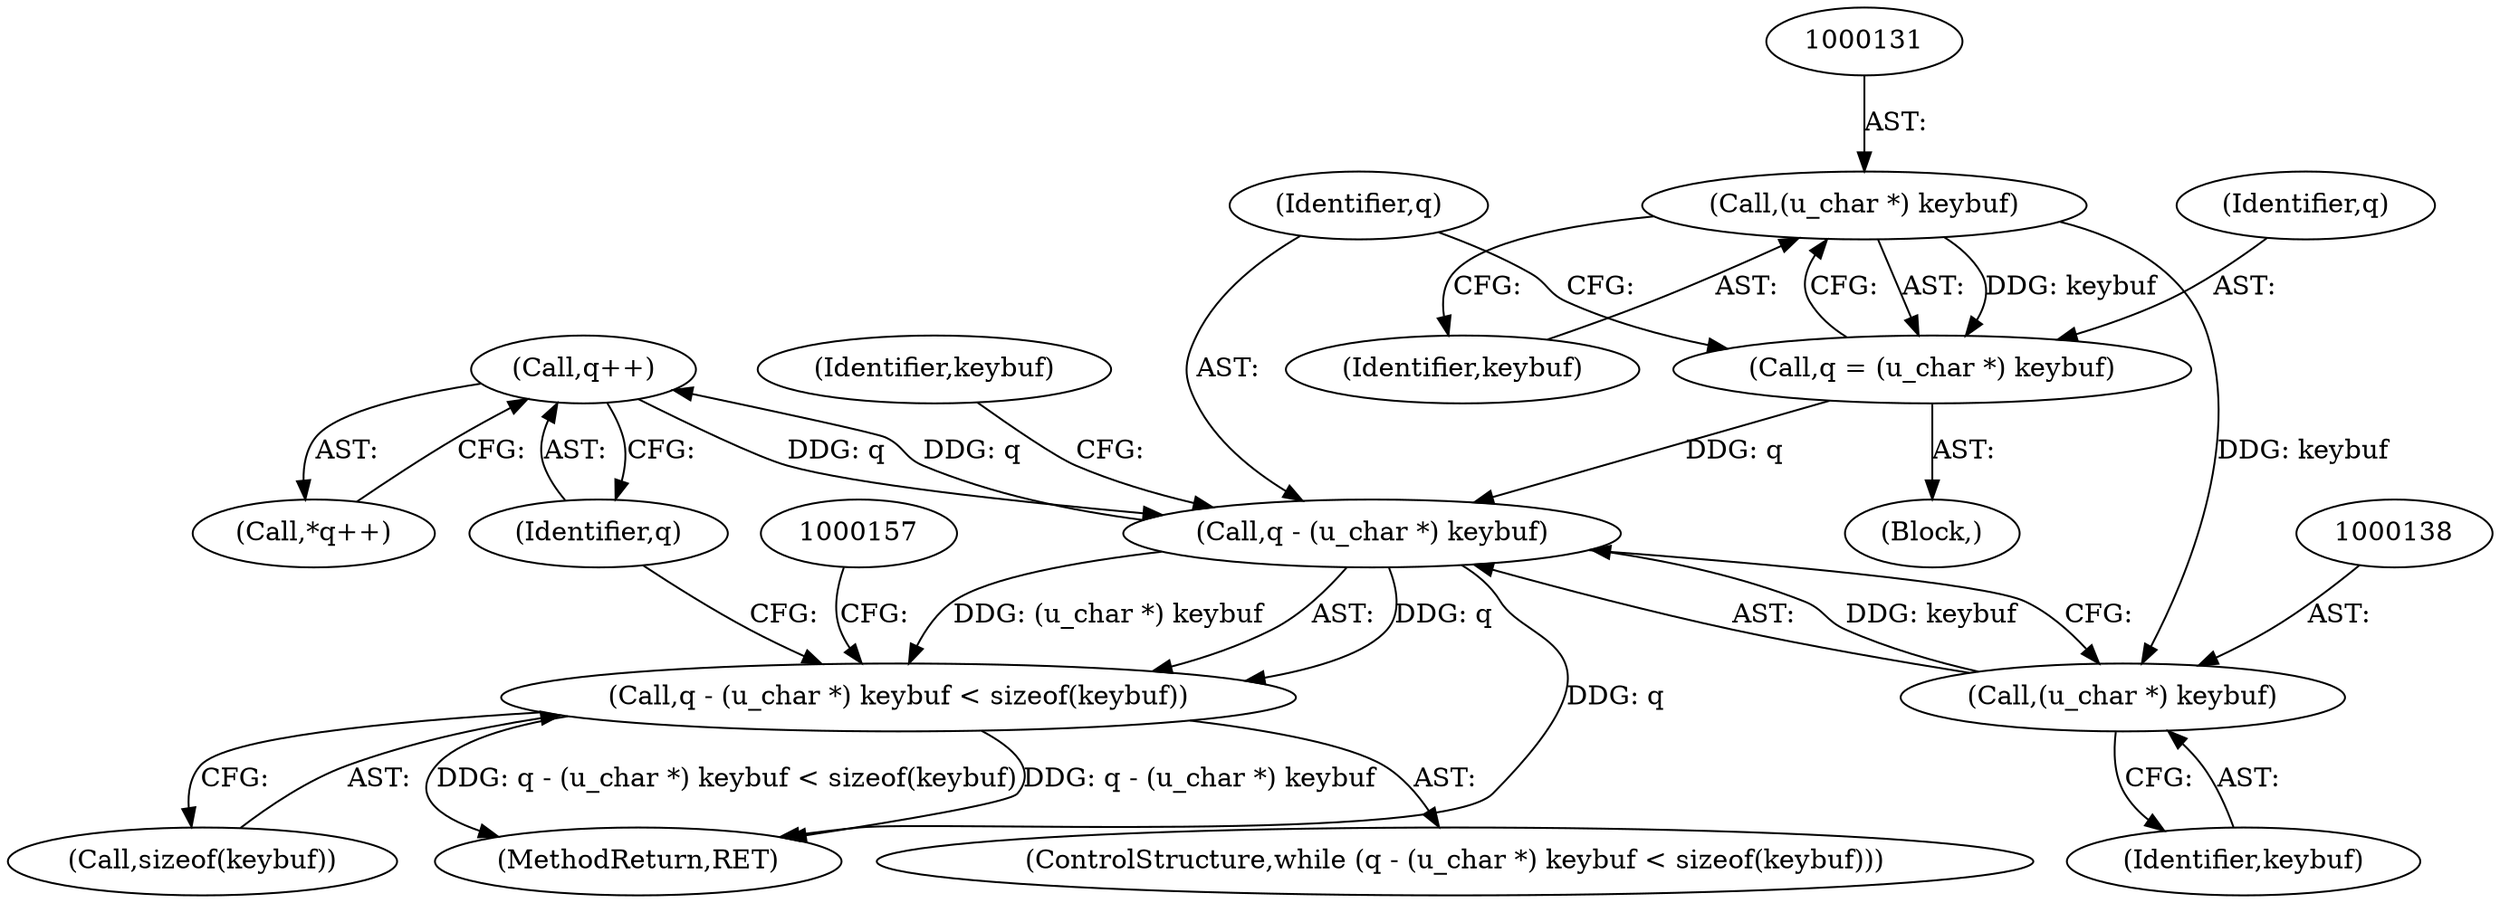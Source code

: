 digraph "0_php_aab49e934de1fff046e659cbec46e3d053b41c34@pointer" {
"1000146" [label="(Call,q++)"];
"1000135" [label="(Call,q - (u_char *) keybuf)"];
"1000128" [label="(Call,q = (u_char *) keybuf)"];
"1000130" [label="(Call,(u_char *) keybuf)"];
"1000146" [label="(Call,q++)"];
"1000137" [label="(Call,(u_char *) keybuf)"];
"1000134" [label="(Call,q - (u_char *) keybuf < sizeof(keybuf))"];
"1000141" [label="(Identifier,keybuf)"];
"1000128" [label="(Call,q = (u_char *) keybuf)"];
"1000135" [label="(Call,q - (u_char *) keybuf)"];
"1000139" [label="(Identifier,keybuf)"];
"1000133" [label="(ControlStructure,while (q - (u_char *) keybuf < sizeof(keybuf)))"];
"1000136" [label="(Identifier,q)"];
"1000147" [label="(Identifier,q)"];
"1000130" [label="(Call,(u_char *) keybuf)"];
"1000137" [label="(Call,(u_char *) keybuf)"];
"1000134" [label="(Call,q - (u_char *) keybuf < sizeof(keybuf))"];
"1000129" [label="(Identifier,q)"];
"1000140" [label="(Call,sizeof(keybuf))"];
"1000132" [label="(Identifier,keybuf)"];
"1000540" [label="(MethodReturn,RET)"];
"1000111" [label="(Block,)"];
"1000145" [label="(Call,*q++)"];
"1000146" [label="(Call,q++)"];
"1000146" -> "1000145"  [label="AST: "];
"1000146" -> "1000147"  [label="CFG: "];
"1000147" -> "1000146"  [label="AST: "];
"1000145" -> "1000146"  [label="CFG: "];
"1000146" -> "1000135"  [label="DDG: q"];
"1000135" -> "1000146"  [label="DDG: q"];
"1000135" -> "1000134"  [label="AST: "];
"1000135" -> "1000137"  [label="CFG: "];
"1000136" -> "1000135"  [label="AST: "];
"1000137" -> "1000135"  [label="AST: "];
"1000141" -> "1000135"  [label="CFG: "];
"1000135" -> "1000540"  [label="DDG: q"];
"1000135" -> "1000134"  [label="DDG: q"];
"1000135" -> "1000134"  [label="DDG: (u_char *) keybuf"];
"1000128" -> "1000135"  [label="DDG: q"];
"1000137" -> "1000135"  [label="DDG: keybuf"];
"1000128" -> "1000111"  [label="AST: "];
"1000128" -> "1000130"  [label="CFG: "];
"1000129" -> "1000128"  [label="AST: "];
"1000130" -> "1000128"  [label="AST: "];
"1000136" -> "1000128"  [label="CFG: "];
"1000130" -> "1000128"  [label="DDG: keybuf"];
"1000130" -> "1000132"  [label="CFG: "];
"1000131" -> "1000130"  [label="AST: "];
"1000132" -> "1000130"  [label="AST: "];
"1000130" -> "1000137"  [label="DDG: keybuf"];
"1000137" -> "1000139"  [label="CFG: "];
"1000138" -> "1000137"  [label="AST: "];
"1000139" -> "1000137"  [label="AST: "];
"1000134" -> "1000133"  [label="AST: "];
"1000134" -> "1000140"  [label="CFG: "];
"1000140" -> "1000134"  [label="AST: "];
"1000147" -> "1000134"  [label="CFG: "];
"1000157" -> "1000134"  [label="CFG: "];
"1000134" -> "1000540"  [label="DDG: q - (u_char *) keybuf < sizeof(keybuf)"];
"1000134" -> "1000540"  [label="DDG: q - (u_char *) keybuf"];
}
